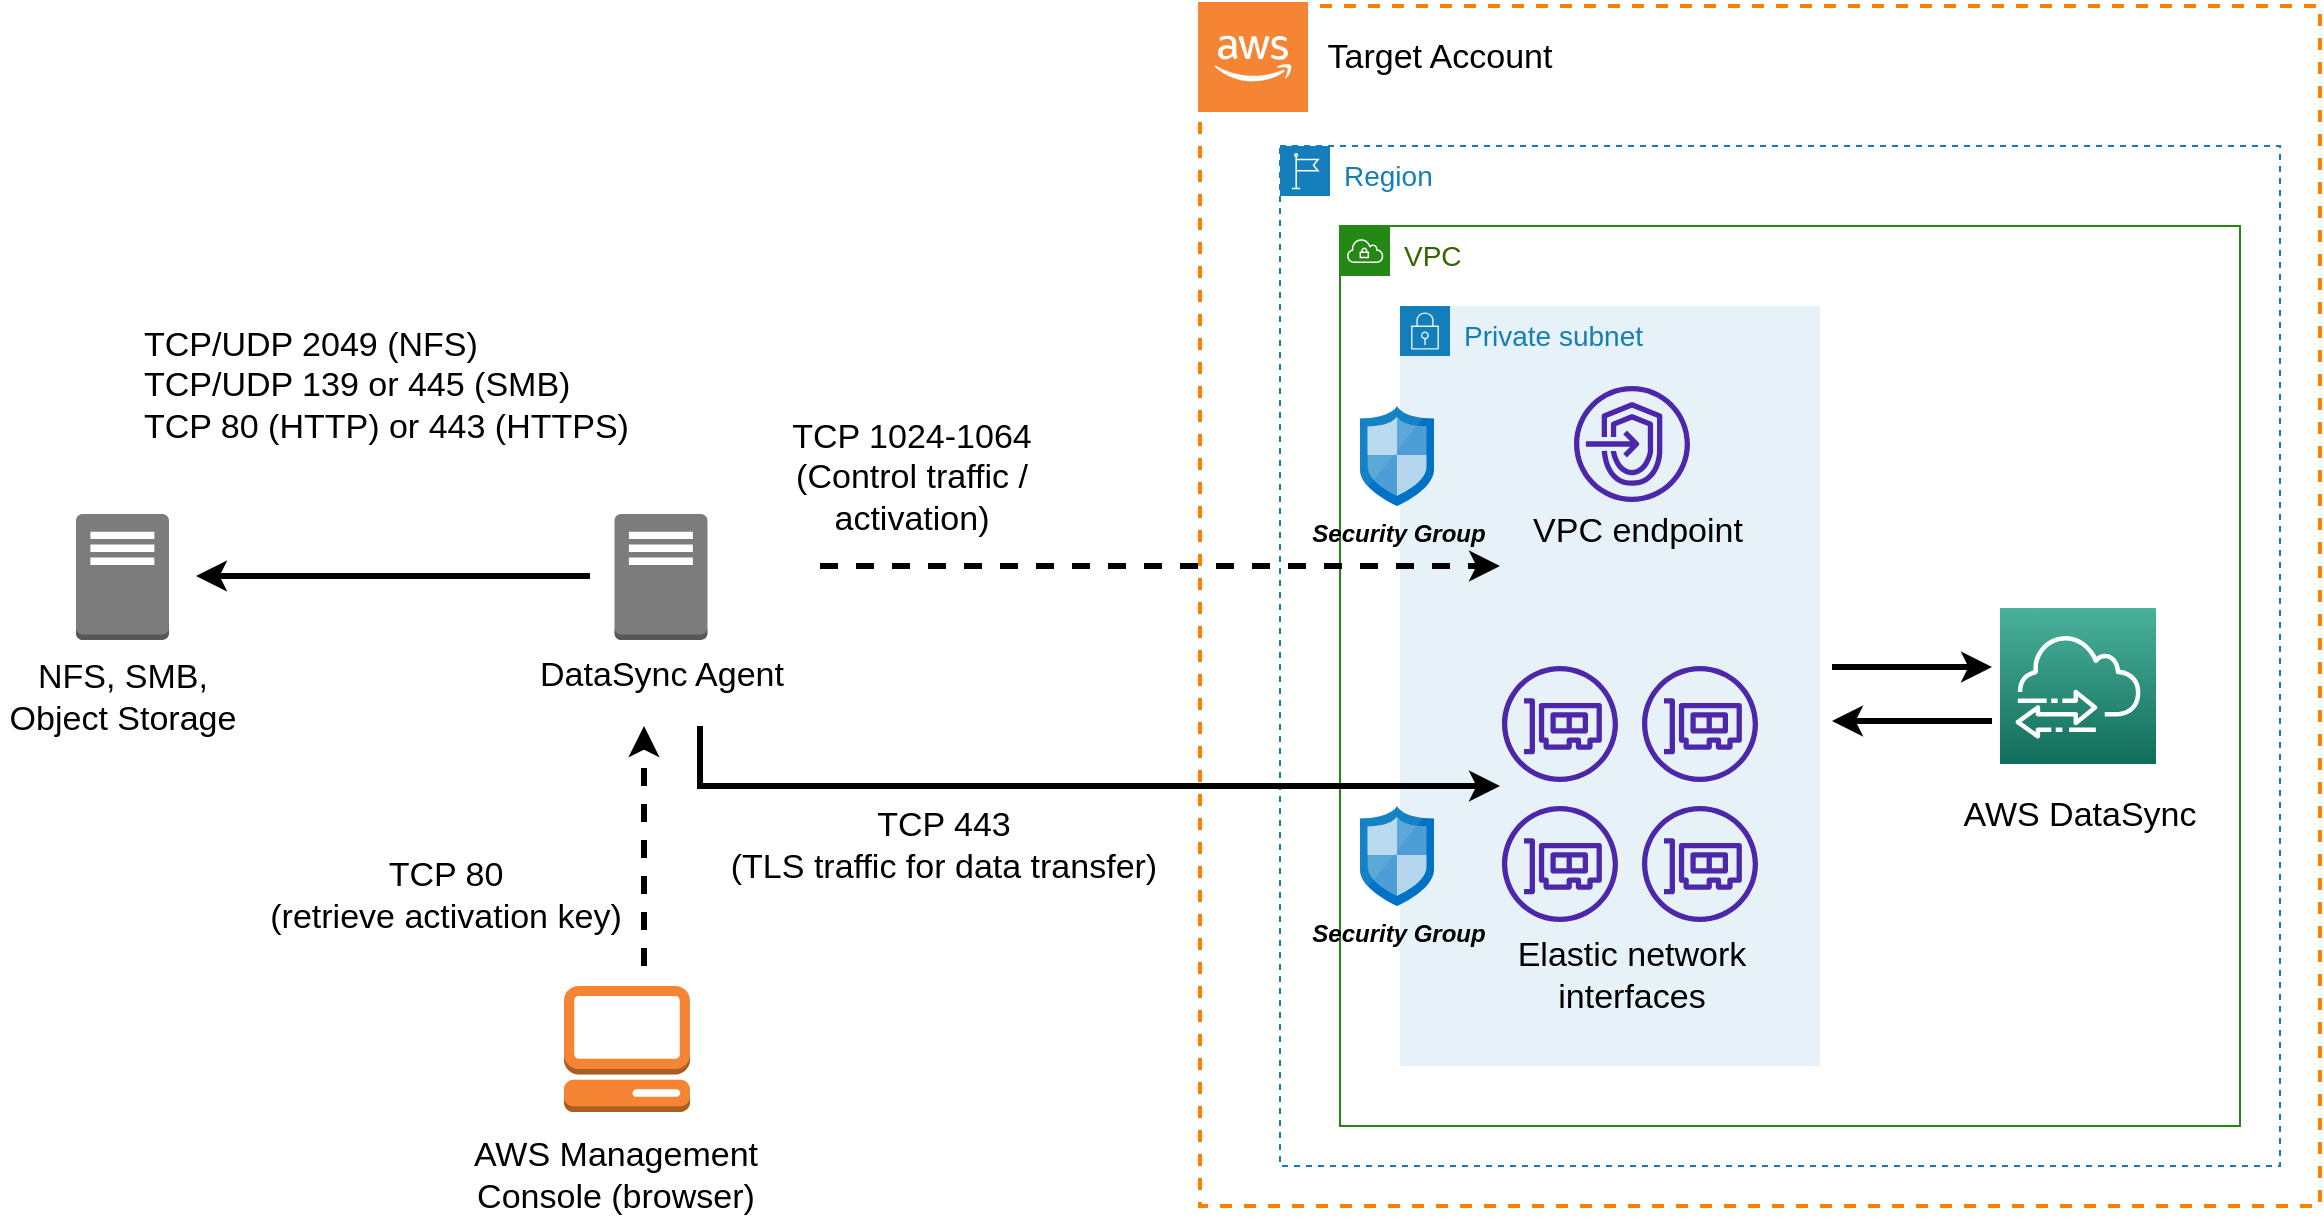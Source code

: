 <mxfile pages="3">
    <diagram id="05wX9ijjc5aB6Zxz0KMn" name="architecture">
        <mxGraphModel dx="2658" dy="1212" grid="1" gridSize="10" guides="1" tooltips="1" connect="1" arrows="1" fold="1" page="1" pageScale="1" pageWidth="1100" pageHeight="850" math="0" shadow="0">
            <root>
                <mxCell id="0"/>
                <mxCell id="1" parent="0"/>
                <mxCell id="NI9GjElGR6kd14NHDcv2-35" value="" style="rounded=0;whiteSpace=wrap;html=1;dashed=1;fontSize=14;fontColor=#336600;strokeColor=#FF8000;strokeWidth=2;" parent="1" vertex="1">
                    <mxGeometry x="400" y="140" width="560" height="600" as="geometry"/>
                </mxCell>
                <mxCell id="NI9GjElGR6kd14NHDcv2-8" value="&lt;font style=&quot;font-size: 14px&quot;&gt;Private subnet&lt;/font&gt;" style="points=[[0,0],[0.25,0],[0.5,0],[0.75,0],[1,0],[1,0.25],[1,0.5],[1,0.75],[1,1],[0.75,1],[0.5,1],[0.25,1],[0,1],[0,0.75],[0,0.5],[0,0.25]];outlineConnect=0;gradientColor=none;html=1;whiteSpace=wrap;fontSize=12;fontStyle=0;container=1;pointerEvents=0;collapsible=0;recursiveResize=0;shape=mxgraph.aws4.group;grIcon=mxgraph.aws4.group_security_group;grStroke=0;strokeColor=#147EBA;fillColor=#E6F2F8;verticalAlign=top;align=left;spacingLeft=30;fontColor=#147EBA;dashed=0;" parent="1" vertex="1">
                    <mxGeometry x="500" y="290" width="210" height="380" as="geometry"/>
                </mxCell>
                <mxCell id="NI9GjElGR6kd14NHDcv2-9" value="" style="sketch=0;outlineConnect=0;fontColor=#232F3E;gradientColor=none;fillColor=#4D27AA;strokeColor=none;dashed=0;verticalLabelPosition=bottom;verticalAlign=top;align=center;html=1;fontSize=12;fontStyle=0;aspect=fixed;pointerEvents=1;shape=mxgraph.aws4.endpoints;" parent="NI9GjElGR6kd14NHDcv2-8" vertex="1">
                    <mxGeometry x="87" y="40" width="58" height="58" as="geometry"/>
                </mxCell>
                <mxCell id="NI9GjElGR6kd14NHDcv2-10" value="" style="sketch=0;outlineConnect=0;fontColor=#232F3E;gradientColor=none;fillColor=#4D27AA;strokeColor=none;dashed=0;verticalLabelPosition=bottom;verticalAlign=top;align=center;html=1;fontSize=12;fontStyle=0;aspect=fixed;pointerEvents=1;shape=mxgraph.aws4.elastic_network_interface;" parent="NI9GjElGR6kd14NHDcv2-8" vertex="1">
                    <mxGeometry x="51" y="180" width="58" height="58" as="geometry"/>
                </mxCell>
                <mxCell id="NI9GjElGR6kd14NHDcv2-11" value="" style="sketch=0;outlineConnect=0;fontColor=#232F3E;gradientColor=none;fillColor=#4D27AA;strokeColor=none;dashed=0;verticalLabelPosition=bottom;verticalAlign=top;align=center;html=1;fontSize=12;fontStyle=0;aspect=fixed;pointerEvents=1;shape=mxgraph.aws4.elastic_network_interface;" parent="NI9GjElGR6kd14NHDcv2-8" vertex="1">
                    <mxGeometry x="121" y="180" width="58" height="58" as="geometry"/>
                </mxCell>
                <mxCell id="NI9GjElGR6kd14NHDcv2-12" value="" style="sketch=0;outlineConnect=0;fontColor=#232F3E;gradientColor=none;fillColor=#4D27AA;strokeColor=none;dashed=0;verticalLabelPosition=bottom;verticalAlign=top;align=center;html=1;fontSize=12;fontStyle=0;aspect=fixed;pointerEvents=1;shape=mxgraph.aws4.elastic_network_interface;" parent="NI9GjElGR6kd14NHDcv2-8" vertex="1">
                    <mxGeometry x="121" y="250" width="58" height="58" as="geometry"/>
                </mxCell>
                <mxCell id="NI9GjElGR6kd14NHDcv2-13" value="" style="sketch=0;outlineConnect=0;fontColor=#232F3E;gradientColor=none;fillColor=#4D27AA;strokeColor=none;dashed=0;verticalLabelPosition=bottom;verticalAlign=top;align=center;html=1;fontSize=12;fontStyle=0;aspect=fixed;pointerEvents=1;shape=mxgraph.aws4.elastic_network_interface;" parent="NI9GjElGR6kd14NHDcv2-8" vertex="1">
                    <mxGeometry x="51" y="250" width="58" height="58" as="geometry"/>
                </mxCell>
                <mxCell id="NI9GjElGR6kd14NHDcv2-14" value="VPC endpoint" style="text;html=1;strokeColor=none;fillColor=none;align=center;verticalAlign=middle;whiteSpace=wrap;rounded=0;fontSize=17;" parent="NI9GjElGR6kd14NHDcv2-8" vertex="1">
                    <mxGeometry x="59" y="98" width="120" height="30" as="geometry"/>
                </mxCell>
                <mxCell id="NI9GjElGR6kd14NHDcv2-15" value="Elastic network interfaces" style="text;html=1;strokeColor=none;fillColor=none;align=center;verticalAlign=middle;whiteSpace=wrap;rounded=0;fontSize=17;" parent="NI9GjElGR6kd14NHDcv2-8" vertex="1">
                    <mxGeometry x="56" y="320" width="120" height="30" as="geometry"/>
                </mxCell>
                <mxCell id="NI9GjElGR6kd14NHDcv2-1" value="" style="sketch=0;points=[[0,0,0],[0.25,0,0],[0.5,0,0],[0.75,0,0],[1,0,0],[0,1,0],[0.25,1,0],[0.5,1,0],[0.75,1,0],[1,1,0],[0,0.25,0],[0,0.5,0],[0,0.75,0],[1,0.25,0],[1,0.5,0],[1,0.75,0]];outlineConnect=0;fontColor=#232F3E;gradientColor=#4AB29A;gradientDirection=north;fillColor=#116D5B;strokeColor=#ffffff;dashed=0;verticalLabelPosition=bottom;verticalAlign=top;align=center;html=1;fontSize=12;fontStyle=0;aspect=fixed;shape=mxgraph.aws4.resourceIcon;resIcon=mxgraph.aws4.datasync;" parent="1" vertex="1">
                    <mxGeometry x="800" y="441" width="78" height="78" as="geometry"/>
                </mxCell>
                <mxCell id="NI9GjElGR6kd14NHDcv2-3" value="" style="outlineConnect=0;dashed=0;verticalLabelPosition=bottom;verticalAlign=top;align=center;html=1;shape=mxgraph.aws3.cloud_2;fillColor=#F58534;gradientColor=none;strokeColor=#FF8000;" parent="1" vertex="1">
                    <mxGeometry x="399" y="138" width="55" height="55" as="geometry"/>
                </mxCell>
                <mxCell id="NI9GjElGR6kd14NHDcv2-4" value="" style="outlineConnect=0;dashed=0;verticalLabelPosition=bottom;verticalAlign=top;align=center;html=1;shape=mxgraph.aws3.traditional_server;fillColor=#7D7C7C;gradientColor=none;strokeColor=#FF8000;" parent="1" vertex="1">
                    <mxGeometry x="107.25" y="394" width="46.5" height="63" as="geometry"/>
                </mxCell>
                <mxCell id="NI9GjElGR6kd14NHDcv2-6" value="" style="outlineConnect=0;dashed=0;verticalLabelPosition=bottom;verticalAlign=top;align=center;html=1;shape=mxgraph.aws3.traditional_server;fillColor=#7D7C7C;gradientColor=none;strokeColor=#FF8000;" parent="1" vertex="1">
                    <mxGeometry x="-162" y="394" width="46.5" height="63" as="geometry"/>
                </mxCell>
                <mxCell id="NI9GjElGR6kd14NHDcv2-7" value="&lt;font style=&quot;font-size: 14px&quot;&gt;Region&lt;/font&gt;" style="points=[[0,0],[0.25,0],[0.5,0],[0.75,0],[1,0],[1,0.25],[1,0.5],[1,0.75],[1,1],[0.75,1],[0.5,1],[0.25,1],[0,1],[0,0.75],[0,0.5],[0,0.25]];outlineConnect=0;gradientColor=none;html=1;whiteSpace=wrap;fontSize=12;fontStyle=0;container=1;pointerEvents=0;collapsible=0;recursiveResize=0;shape=mxgraph.aws4.group;grIcon=mxgraph.aws4.group_region;strokeColor=#147EBA;fillColor=none;verticalAlign=top;align=left;spacingLeft=30;fontColor=#147EBA;dashed=1;" parent="1" vertex="1">
                    <mxGeometry x="440" y="210" width="500" height="510" as="geometry"/>
                </mxCell>
                <mxCell id="NI9GjElGR6kd14NHDcv2-16" value="AWS DataSync" style="text;html=1;strokeColor=none;fillColor=none;align=center;verticalAlign=middle;whiteSpace=wrap;rounded=0;fontSize=17;" parent="1" vertex="1">
                    <mxGeometry x="780" y="530" width="120" height="30" as="geometry"/>
                </mxCell>
                <mxCell id="NI9GjElGR6kd14NHDcv2-17" value="&lt;font style=&quot;font-size: 14px&quot; color=&quot;#336600&quot;&gt;VPC&lt;/font&gt;" style="points=[[0,0],[0.25,0],[0.5,0],[0.75,0],[1,0],[1,0.25],[1,0.5],[1,0.75],[1,1],[0.75,1],[0.5,1],[0.25,1],[0,1],[0,0.75],[0,0.5],[0,0.25]];outlineConnect=0;gradientColor=none;html=1;whiteSpace=wrap;fontSize=12;fontStyle=0;container=1;pointerEvents=0;collapsible=0;recursiveResize=0;shape=mxgraph.aws4.group;grIcon=mxgraph.aws4.group_vpc;strokeColor=#248814;fillColor=none;verticalAlign=top;align=left;spacingLeft=30;fontColor=#AAB7B8;dashed=0;" parent="1" vertex="1">
                    <mxGeometry x="470" y="250" width="450" height="450" as="geometry"/>
                </mxCell>
                <mxCell id="NI9GjElGR6kd14NHDcv2-19" value="" style="endArrow=classic;html=1;rounded=0;fontSize=24;horizontal=0;strokeWidth=3;" parent="NI9GjElGR6kd14NHDcv2-17" edge="1">
                    <mxGeometry width="50" height="50" relative="1" as="geometry">
                        <mxPoint x="246" y="220.5" as="sourcePoint"/>
                        <mxPoint x="326" y="220.5" as="targetPoint"/>
                    </mxGeometry>
                </mxCell>
                <mxCell id="NI9GjElGR6kd14NHDcv2-21" value="" style="endArrow=classic;html=1;rounded=0;fontSize=24;horizontal=0;strokeWidth=3;" parent="NI9GjElGR6kd14NHDcv2-17" edge="1">
                    <mxGeometry width="50" height="50" relative="1" as="geometry">
                        <mxPoint x="326" y="247.5" as="sourcePoint"/>
                        <mxPoint x="246" y="247.5" as="targetPoint"/>
                    </mxGeometry>
                </mxCell>
                <mxCell id="pCL3woI36Ood2CXl4xwt-1" value="&lt;b&gt;&lt;i&gt;Security Group&lt;/i&gt;&lt;/b&gt;" style="sketch=0;aspect=fixed;html=1;points=[];align=center;image;fontSize=12;image=img/lib/mscae/Network_Security_Groups_Classic.svg;labelBackgroundColor=none;" parent="NI9GjElGR6kd14NHDcv2-17" vertex="1">
                    <mxGeometry x="10" y="290" width="37" height="50" as="geometry"/>
                </mxCell>
                <mxCell id="NI9GjElGR6kd14NHDcv2-23" value="" style="outlineConnect=0;dashed=0;verticalLabelPosition=bottom;verticalAlign=top;align=center;html=1;shape=mxgraph.aws3.management_console;fillColor=#F58534;gradientColor=none;fontSize=24;strokeColor=#FF8000;strokeWidth=2;" parent="1" vertex="1">
                    <mxGeometry x="82" y="630" width="63" height="63" as="geometry"/>
                </mxCell>
                <mxCell id="NI9GjElGR6kd14NHDcv2-24" value="AWS Management Console (browser)" style="text;html=1;strokeColor=none;fillColor=none;align=center;verticalAlign=middle;whiteSpace=wrap;rounded=0;fontSize=17;" parent="1" vertex="1">
                    <mxGeometry x="32" y="710" width="151.5" height="30" as="geometry"/>
                </mxCell>
                <mxCell id="NI9GjElGR6kd14NHDcv2-25" value="DataSync Agent" style="text;html=1;strokeColor=none;fillColor=none;align=center;verticalAlign=middle;whiteSpace=wrap;rounded=0;fontSize=17;" parent="1" vertex="1">
                    <mxGeometry x="54.75" y="460" width="151.5" height="30" as="geometry"/>
                </mxCell>
                <mxCell id="NI9GjElGR6kd14NHDcv2-26" value="NFS, SMB, Object Storage" style="text;html=1;strokeColor=none;fillColor=none;align=center;verticalAlign=middle;whiteSpace=wrap;rounded=0;fontSize=17;" parent="1" vertex="1">
                    <mxGeometry x="-200" y="471" width="122.5" height="30" as="geometry"/>
                </mxCell>
                <mxCell id="NI9GjElGR6kd14NHDcv2-27" value="" style="endArrow=classic;html=1;rounded=0;fontSize=24;horizontal=0;strokeWidth=3;" parent="1" edge="1">
                    <mxGeometry width="50" height="50" relative="1" as="geometry">
                        <mxPoint x="95" y="425" as="sourcePoint"/>
                        <mxPoint x="-102" y="425" as="targetPoint"/>
                    </mxGeometry>
                </mxCell>
                <mxCell id="NI9GjElGR6kd14NHDcv2-28" value="" style="endArrow=classic;html=1;rounded=0;fontSize=24;horizontal=0;strokeWidth=3;" parent="1" edge="1">
                    <mxGeometry width="50" height="50" relative="1" as="geometry">
                        <mxPoint x="150" y="500" as="sourcePoint"/>
                        <mxPoint x="550" y="530" as="targetPoint"/>
                        <Array as="points">
                            <mxPoint x="150" y="530"/>
                        </Array>
                    </mxGeometry>
                </mxCell>
                <mxCell id="NI9GjElGR6kd14NHDcv2-29" value="" style="endArrow=classic;html=1;rounded=0;fontSize=24;horizontal=0;strokeWidth=3;dashed=1;" parent="1" edge="1">
                    <mxGeometry width="50" height="50" relative="1" as="geometry">
                        <mxPoint x="210" y="420" as="sourcePoint"/>
                        <mxPoint x="550" y="420" as="targetPoint"/>
                    </mxGeometry>
                </mxCell>
                <mxCell id="NI9GjElGR6kd14NHDcv2-30" value="" style="endArrow=classic;html=1;rounded=0;fontSize=24;horizontal=0;strokeWidth=3;dashed=1;" parent="1" edge="1">
                    <mxGeometry width="50" height="50" relative="1" as="geometry">
                        <mxPoint x="122" y="620" as="sourcePoint"/>
                        <mxPoint x="122" y="500" as="targetPoint"/>
                    </mxGeometry>
                </mxCell>
                <mxCell id="NI9GjElGR6kd14NHDcv2-31" value="TCP/UDP 2049 (NFS)&lt;br&gt;TCP/UDP 139 or 445 (SMB)&lt;br&gt;TCP 80 (HTTP) or 443 (HTTPS)" style="text;html=1;strokeColor=none;fillColor=none;align=left;verticalAlign=middle;whiteSpace=wrap;rounded=0;fontSize=17;" parent="1" vertex="1">
                    <mxGeometry x="-130" y="290" width="260" height="80" as="geometry"/>
                </mxCell>
                <mxCell id="NI9GjElGR6kd14NHDcv2-32" value="TCP 80&lt;br&gt;(retrieve activation key)" style="text;html=1;strokeColor=none;fillColor=none;align=center;verticalAlign=middle;whiteSpace=wrap;rounded=0;fontSize=17;" parent="1" vertex="1">
                    <mxGeometry x="-78" y="570" width="201.5" height="30" as="geometry"/>
                </mxCell>
                <mxCell id="NI9GjElGR6kd14NHDcv2-33" value="TCP 443&lt;br&gt;(TLS traffic for data transfer)" style="text;html=1;strokeColor=none;fillColor=none;align=center;verticalAlign=middle;whiteSpace=wrap;rounded=0;fontSize=17;" parent="1" vertex="1">
                    <mxGeometry x="162.75" y="545" width="217.5" height="30" as="geometry"/>
                </mxCell>
                <mxCell id="NI9GjElGR6kd14NHDcv2-34" value="TCP 1024-1064&lt;br&gt;(Control traffic / activation)" style="text;html=1;strokeColor=none;fillColor=none;align=center;verticalAlign=middle;whiteSpace=wrap;rounded=0;fontSize=17;" parent="1" vertex="1">
                    <mxGeometry x="164.5" y="361" width="181.5" height="30" as="geometry"/>
                </mxCell>
                <mxCell id="NI9GjElGR6kd14NHDcv2-37" value="Target Account" style="text;html=1;strokeColor=none;fillColor=none;align=center;verticalAlign=middle;whiteSpace=wrap;rounded=0;fontSize=17;" parent="1" vertex="1">
                    <mxGeometry x="460" y="150.5" width="120" height="30" as="geometry"/>
                </mxCell>
                <mxCell id="pCL3woI36Ood2CXl4xwt-2" value="&lt;b&gt;&lt;i&gt;Security Group&lt;/i&gt;&lt;/b&gt;" style="sketch=0;aspect=fixed;html=1;points=[];align=center;image;fontSize=12;image=img/lib/mscae/Network_Security_Groups_Classic.svg;labelBackgroundColor=none;" parent="1" vertex="1">
                    <mxGeometry x="480" y="340" width="37" height="50" as="geometry"/>
                </mxCell>
            </root>
        </mxGraphModel>
    </diagram>
    <diagram id="jEY5_pHb9O2eoG7kAAM1" name="deployed-resources">
        <mxGraphModel dx="1039" dy="808" grid="1" gridSize="10" guides="1" tooltips="1" connect="1" arrows="1" fold="1" page="1" pageScale="1" pageWidth="1100" pageHeight="850" math="0" shadow="0">
            <root>
                <mxCell id="0"/>
                <mxCell id="1" parent="0"/>
                <mxCell id="i3PuvfMBJfp2N1NuTPOy-1" value="" style="rounded=1;whiteSpace=wrap;html=1;fontSize=20;fillColor=none;arcSize=2;dashed=1;" parent="1" vertex="1">
                    <mxGeometry x="161" y="271" width="879" height="489" as="geometry"/>
                </mxCell>
                <mxCell id="i3PuvfMBJfp2N1NuTPOy-2" value="Deployed Resources" style="rounded=1;whiteSpace=wrap;html=1;fontSize=20;fillColor=none;arcSize=2;dashed=1;labelPosition=center;verticalLabelPosition=bottom;align=center;verticalAlign=top;" parent="1" vertex="1">
                    <mxGeometry x="460" y="290" width="550" height="420" as="geometry"/>
                </mxCell>
                <mxCell id="i3PuvfMBJfp2N1NuTPOy-3" value="Deployment/Target&lt;br style=&quot;font-size: 20px;&quot;&gt;Account" style="outlineConnect=0;dashed=0;verticalLabelPosition=middle;verticalAlign=middle;align=left;html=1;shape=mxgraph.aws3.cloud_2;fillColor=#F58534;gradientColor=none;labelPosition=right;fontSize=20;" parent="1" vertex="1">
                    <mxGeometry x="160" y="270" width="60" height="60" as="geometry"/>
                </mxCell>
                <mxCell id="i3PuvfMBJfp2N1NuTPOy-4" value="Deploy" style="edgeStyle=orthogonalEdgeStyle;rounded=0;orthogonalLoop=1;jettySize=auto;html=1;entryX=0;entryY=0.5;entryDx=0;entryDy=0;fontSize=20;" parent="1" source="i3PuvfMBJfp2N1NuTPOy-5" target="i3PuvfMBJfp2N1NuTPOy-2" edge="1">
                    <mxGeometry relative="1" as="geometry"/>
                </mxCell>
                <mxCell id="i3PuvfMBJfp2N1NuTPOy-5" value="MDAA/CDK" style="sketch=0;points=[[0,0,0],[0.25,0,0],[0.5,0,0],[0.75,0,0],[1,0,0],[0,1,0],[0.25,1,0],[0.5,1,0],[0.75,1,0],[1,1,0],[0,0.25,0],[0,0.5,0],[0,0.75,0],[1,0.25,0],[1,0.5,0],[1,0.75,0]];outlineConnect=0;fontColor=#232F3E;gradientColor=#4D72F3;gradientDirection=north;fillColor=#3334B9;strokeColor=#ffffff;dashed=0;verticalLabelPosition=bottom;verticalAlign=top;align=center;html=1;fontSize=20;fontStyle=0;aspect=fixed;shape=mxgraph.aws4.resourceIcon;resIcon=mxgraph.aws4.cloud_development_kit;" parent="1" vertex="1">
                    <mxGeometry x="220" y="460" width="78" height="78" as="geometry"/>
                </mxCell>
                <mxCell id="i3PuvfMBJfp2N1NuTPOy-6" value="" style="edgeStyle=orthogonalEdgeStyle;rounded=0;orthogonalLoop=1;jettySize=auto;html=1;fontSize=16;entryX=0.5;entryY=0;entryDx=0;entryDy=0;entryPerimeter=0;" parent="1" target="i3PuvfMBJfp2N1NuTPOy-13" edge="1">
                    <mxGeometry relative="1" as="geometry">
                        <mxPoint x="680" y="530" as="sourcePoint"/>
                        <mxPoint x="677" y="529" as="targetPoint"/>
                    </mxGeometry>
                </mxCell>
                <mxCell id="i3PuvfMBJfp2N1NuTPOy-7" style="edgeStyle=none;rounded=0;orthogonalLoop=1;jettySize=auto;html=1;entryX=0;entryY=0.5;entryDx=0;entryDy=0;entryPerimeter=0;fontSize=16;" parent="1" source="i3PuvfMBJfp2N1NuTPOy-8" target="i3PuvfMBJfp2N1NuTPOy-12" edge="1">
                    <mxGeometry relative="1" as="geometry">
                        <Array as="points">
                            <mxPoint x="771" y="459"/>
                            <mxPoint x="771" y="359"/>
                        </Array>
                    </mxGeometry>
                </mxCell>
                <mxCell id="i3PuvfMBJfp2N1NuTPOy-8" value="&lt;font style=&quot;font-size: 16px&quot;&gt;DataSync Task&lt;/font&gt;" style="sketch=0;points=[[0,0,0],[0.25,0,0],[0.5,0,0],[0.75,0,0],[1,0,0],[0,1,0],[0.25,1,0],[0.5,1,0],[0.75,1,0],[1,1,0],[0,0.25,0],[0,0.5,0],[0,0.75,0],[1,0.25,0],[1,0.5,0],[1,0.75,0]];outlineConnect=0;fontColor=#232F3E;gradientColor=#4AB29A;gradientDirection=north;fillColor=#116D5B;strokeColor=#ffffff;dashed=0;verticalLabelPosition=bottom;verticalAlign=top;align=center;html=1;fontSize=12;fontStyle=0;aspect=fixed;shape=mxgraph.aws4.resourceIcon;resIcon=mxgraph.aws4.datasync;" parent="1" vertex="1">
                    <mxGeometry x="641" y="420" width="78" height="78" as="geometry"/>
                </mxCell>
                <mxCell id="i3PuvfMBJfp2N1NuTPOy-9" style="edgeStyle=none;rounded=0;orthogonalLoop=1;jettySize=auto;html=1;entryX=0;entryY=0.5;entryDx=0;entryDy=0;fontSize=16;endArrow=none;endFill=0;" parent="1" source="i3PuvfMBJfp2N1NuTPOy-10" target="i3PuvfMBJfp2N1NuTPOy-18" edge="1">
                    <mxGeometry relative="1" as="geometry"/>
                </mxCell>
                <mxCell id="i3PuvfMBJfp2N1NuTPOy-10" value="&lt;font style=&quot;font-size: 16px&quot;&gt;DataSync Location&lt;/font&gt;" style="sketch=0;points=[[0,0,0],[0.25,0,0],[0.5,0,0],[0.75,0,0],[1,0,0],[0,1,0],[0.25,1,0],[0.5,1,0],[0.75,1,0],[1,1,0],[0,0.25,0],[0,0.5,0],[0,0.75,0],[1,0.25,0],[1,0.5,0],[1,0.75,0]];outlineConnect=0;fontColor=#232F3E;gradientColor=#4AB29A;gradientDirection=north;fillColor=#116D5B;strokeColor=#ffffff;dashed=0;verticalLabelPosition=bottom;verticalAlign=top;align=center;html=1;fontSize=12;fontStyle=0;aspect=fixed;shape=mxgraph.aws4.resourceIcon;resIcon=mxgraph.aws4.datasync;" parent="1" vertex="1">
                    <mxGeometry x="851" y="540" width="78" height="78" as="geometry"/>
                </mxCell>
                <mxCell id="i3PuvfMBJfp2N1NuTPOy-11" style="edgeStyle=none;rounded=0;orthogonalLoop=1;jettySize=auto;html=1;fontSize=16;endArrow=none;endFill=0;" parent="1" source="i3PuvfMBJfp2N1NuTPOy-12" target="i3PuvfMBJfp2N1NuTPOy-17" edge="1">
                    <mxGeometry relative="1" as="geometry"/>
                </mxCell>
                <mxCell id="i3PuvfMBJfp2N1NuTPOy-12" value="&lt;font style=&quot;font-size: 16px&quot;&gt;DataSync Agent&lt;br&gt;Activation/Registration&lt;/font&gt;" style="sketch=0;points=[[0,0,0],[0.25,0,0],[0.5,0,0],[0.75,0,0],[1,0,0],[0,1,0],[0.25,1,0],[0.5,1,0],[0.75,1,0],[1,1,0],[0,0.25,0],[0,0.5,0],[0,0.75,0],[1,0.25,0],[1,0.5,0],[1,0.75,0]];outlineConnect=0;fontColor=#232F3E;gradientColor=#4AB29A;gradientDirection=north;fillColor=#116D5B;strokeColor=#ffffff;dashed=0;verticalLabelPosition=bottom;verticalAlign=top;align=center;html=1;fontSize=12;fontStyle=0;aspect=fixed;shape=mxgraph.aws4.resourceIcon;resIcon=mxgraph.aws4.datasync;" parent="1" vertex="1">
                    <mxGeometry x="843" y="320" width="78" height="78" as="geometry"/>
                </mxCell>
                <mxCell id="i3PuvfMBJfp2N1NuTPOy-13" value="&lt;font style=&quot;font-size: 16px&quot;&gt;Task Log Group&lt;/font&gt;" style="sketch=0;points=[[0,0,0],[0.25,0,0],[0.5,0,0],[0.75,0,0],[1,0,0],[0,1,0],[0.25,1,0],[0.5,1,0],[0.75,1,0],[1,1,0],[0,0.25,0],[0,0.5,0],[0,0.75,0],[1,0.25,0],[1,0.5,0],[1,0.75,0]];points=[[0,0,0],[0.25,0,0],[0.5,0,0],[0.75,0,0],[1,0,0],[0,1,0],[0.25,1,0],[0.5,1,0],[0.75,1,0],[1,1,0],[0,0.25,0],[0,0.5,0],[0,0.75,0],[1,0.25,0],[1,0.5,0],[1,0.75,0]];outlineConnect=0;fontColor=#232F3E;gradientColor=#F34482;gradientDirection=north;fillColor=#BC1356;strokeColor=#ffffff;dashed=0;verticalLabelPosition=bottom;verticalAlign=top;align=center;html=1;fontSize=12;fontStyle=0;aspect=fixed;shape=mxgraph.aws4.resourceIcon;resIcon=mxgraph.aws4.cloudwatch_2;" parent="1" vertex="1">
                    <mxGeometry x="641" y="590" width="78" height="78" as="geometry"/>
                </mxCell>
                <mxCell id="i3PuvfMBJfp2N1NuTPOy-14" value="" style="edgeStyle=orthogonalEdgeStyle;rounded=0;orthogonalLoop=1;jettySize=auto;html=1;fontSize=16;entryX=0;entryY=0.5;entryDx=0;entryDy=0;entryPerimeter=0;" parent="1" source="i3PuvfMBJfp2N1NuTPOy-8" target="i3PuvfMBJfp2N1NuTPOy-10" edge="1">
                    <mxGeometry relative="1" as="geometry">
                        <mxPoint x="690" y="540" as="sourcePoint"/>
                        <mxPoint x="690" y="600" as="targetPoint"/>
                        <Array as="points">
                            <mxPoint x="771" y="459"/>
                            <mxPoint x="771" y="579"/>
                        </Array>
                    </mxGeometry>
                </mxCell>
                <mxCell id="i3PuvfMBJfp2N1NuTPOy-15" style="edgeStyle=none;rounded=0;orthogonalLoop=1;jettySize=auto;html=1;entryX=0;entryY=0.5;entryDx=0;entryDy=0;entryPerimeter=0;fontSize=16;" parent="1" source="i3PuvfMBJfp2N1NuTPOy-16" target="i3PuvfMBJfp2N1NuTPOy-13" edge="1">
                    <mxGeometry relative="1" as="geometry"/>
                </mxCell>
                <mxCell id="i3PuvfMBJfp2N1NuTPOy-16" value="&lt;font style=&quot;font-size: 16px&quot;&gt;Encryption Key&lt;/font&gt;" style="sketch=0;points=[[0,0,0],[0.25,0,0],[0.5,0,0],[0.75,0,0],[1,0,0],[0,1,0],[0.25,1,0],[0.5,1,0],[0.75,1,0],[1,1,0],[0,0.25,0],[0,0.5,0],[0,0.75,0],[1,0.25,0],[1,0.5,0],[1,0.75,0]];outlineConnect=0;fontColor=#232F3E;gradientColor=#F54749;gradientDirection=north;fillColor=#C7131F;strokeColor=#ffffff;dashed=0;verticalLabelPosition=bottom;verticalAlign=top;align=center;html=1;fontSize=12;fontStyle=0;aspect=fixed;shape=mxgraph.aws4.resourceIcon;resIcon=mxgraph.aws4.key_management_service;" parent="1" vertex="1">
                    <mxGeometry x="490" y="590" width="78" height="78" as="geometry"/>
                </mxCell>
                <mxCell id="i3PuvfMBJfp2N1NuTPOy-17" value="DataSync&lt;br&gt;Agent" style="rounded=0;whiteSpace=wrap;html=1;fontSize=16;" parent="1" vertex="1">
                    <mxGeometry x="1120" y="323.5" width="120" height="71" as="geometry"/>
                </mxCell>
                <mxCell id="i3PuvfMBJfp2N1NuTPOy-18" value="NFS/SMB/&lt;br&gt;Object Storage" style="rounded=0;whiteSpace=wrap;html=1;fontSize=16;" parent="1" vertex="1">
                    <mxGeometry x="1120" y="543.5" width="120" height="71" as="geometry"/>
                </mxCell>
            </root>
        </mxGraphModel>
    </diagram>
    <diagram name="pre-deployment-tasks" id="y2_UYl2bLeEda_jaje2I">
        <mxGraphModel dx="2658" dy="1212" grid="1" gridSize="10" guides="1" tooltips="1" connect="1" arrows="1" fold="1" page="1" pageScale="1" pageWidth="1100" pageHeight="850" math="0" shadow="0">
            <root>
                <mxCell id="HhIcscz_2EKFJdzdpr1k-0"/>
                <mxCell id="HhIcscz_2EKFJdzdpr1k-1" parent="HhIcscz_2EKFJdzdpr1k-0"/>
                <mxCell id="WGIsmHiBAaebYPPu0h8d-0" value="" style="rounded=0;whiteSpace=wrap;html=1;dashed=1;fontSize=14;fontColor=#336600;strokeColor=#FF8000;strokeWidth=2;" parent="HhIcscz_2EKFJdzdpr1k-1" vertex="1">
                    <mxGeometry x="401" y="244" width="519" height="296" as="geometry"/>
                </mxCell>
                <mxCell id="WGIsmHiBAaebYPPu0h8d-1" value="" style="outlineConnect=0;dashed=0;verticalLabelPosition=bottom;verticalAlign=top;align=center;html=1;shape=mxgraph.aws3.cloud_2;fillColor=#F58534;gradientColor=none;strokeColor=#FF8000;" parent="HhIcscz_2EKFJdzdpr1k-1" vertex="1">
                    <mxGeometry x="400" y="242" width="40" height="40" as="geometry"/>
                </mxCell>
                <mxCell id="HhIcscz_2EKFJdzdpr1k-3" value="&lt;font style=&quot;font-size: 14px&quot;&gt;Private subnet&lt;/font&gt;" style="points=[[0,0],[0.25,0],[0.5,0],[0.75,0],[1,0],[1,0.25],[1,0.5],[1,0.75],[1,1],[0.75,1],[0.5,1],[0.25,1],[0,1],[0,0.75],[0,0.5],[0,0.25]];outlineConnect=0;gradientColor=none;html=1;whiteSpace=wrap;fontSize=12;fontStyle=0;container=1;pointerEvents=0;collapsible=0;recursiveResize=0;shape=mxgraph.aws4.group;grIcon=mxgraph.aws4.group_security_group;grStroke=0;strokeColor=#147EBA;fillColor=#E6F2F8;verticalAlign=top;align=left;spacingLeft=30;fontColor=#147EBA;dashed=0;" parent="HhIcscz_2EKFJdzdpr1k-1" vertex="1">
                    <mxGeometry x="480" y="332" width="210" height="170" as="geometry"/>
                </mxCell>
                <mxCell id="HhIcscz_2EKFJdzdpr1k-4" value="" style="sketch=0;outlineConnect=0;fontColor=#232F3E;gradientColor=none;fillColor=#4D27AA;strokeColor=none;dashed=0;verticalLabelPosition=bottom;verticalAlign=top;align=center;html=1;fontSize=12;fontStyle=0;aspect=fixed;pointerEvents=1;shape=mxgraph.aws4.endpoints;" parent="HhIcscz_2EKFJdzdpr1k-3" vertex="1">
                    <mxGeometry x="87" y="40" width="58" height="58" as="geometry"/>
                </mxCell>
                <mxCell id="HhIcscz_2EKFJdzdpr1k-9" value="VPC endpoint" style="text;html=1;strokeColor=none;fillColor=none;align=center;verticalAlign=middle;whiteSpace=wrap;rounded=0;fontSize=17;" parent="HhIcscz_2EKFJdzdpr1k-3" vertex="1">
                    <mxGeometry x="30" y="98" width="180" height="30" as="geometry"/>
                </mxCell>
                <mxCell id="HhIcscz_2EKFJdzdpr1k-11" value="" style="sketch=0;points=[[0,0,0],[0.25,0,0],[0.5,0,0],[0.75,0,0],[1,0,0],[0,1,0],[0.25,1,0],[0.5,1,0],[0.75,1,0],[1,1,0],[0,0.25,0],[0,0.5,0],[0,0.75,0],[1,0.25,0],[1,0.5,0],[1,0.75,0]];outlineConnect=0;fontColor=#232F3E;gradientColor=#4AB29A;gradientDirection=north;fillColor=#116D5B;strokeColor=#ffffff;dashed=0;verticalLabelPosition=bottom;verticalAlign=top;align=center;html=1;fontSize=12;fontStyle=0;aspect=fixed;shape=mxgraph.aws4.resourceIcon;resIcon=mxgraph.aws4.datasync;" parent="HhIcscz_2EKFJdzdpr1k-1" vertex="1">
                    <mxGeometry x="774" y="358.5" width="78" height="78" as="geometry"/>
                </mxCell>
                <mxCell id="HhIcscz_2EKFJdzdpr1k-16" value="AWS DataSync" style="text;html=1;strokeColor=none;fillColor=none;align=center;verticalAlign=middle;whiteSpace=wrap;rounded=0;fontSize=17;" parent="HhIcscz_2EKFJdzdpr1k-1" vertex="1">
                    <mxGeometry x="754" y="447.5" width="120" height="30" as="geometry"/>
                </mxCell>
                <mxCell id="HhIcscz_2EKFJdzdpr1k-17" value="&lt;font style=&quot;font-size: 14px&quot; color=&quot;#336600&quot;&gt;VPC&lt;/font&gt;" style="points=[[0,0],[0.25,0],[0.5,0],[0.75,0],[1,0],[1,0.25],[1,0.5],[1,0.75],[1,1],[0.75,1],[0.5,1],[0.25,1],[0,1],[0,0.75],[0,0.5],[0,0.25]];outlineConnect=0;gradientColor=none;html=1;whiteSpace=wrap;fontSize=12;fontStyle=0;container=1;pointerEvents=0;collapsible=0;recursiveResize=0;shape=mxgraph.aws4.group;grIcon=mxgraph.aws4.group_vpc;strokeColor=#248814;fillColor=none;verticalAlign=top;align=left;spacingLeft=30;fontColor=#AAB7B8;dashed=0;" parent="HhIcscz_2EKFJdzdpr1k-1" vertex="1">
                    <mxGeometry x="450" y="292" width="450" height="230" as="geometry"/>
                </mxCell>
                <mxCell id="HhIcscz_2EKFJdzdpr1k-18" value="" style="endArrow=classic;html=1;rounded=0;fontSize=24;horizontal=0;strokeWidth=3;" parent="HhIcscz_2EKFJdzdpr1k-17" edge="1">
                    <mxGeometry width="50" height="50" relative="1" as="geometry">
                        <mxPoint x="240" y="96" as="sourcePoint"/>
                        <mxPoint x="320" y="96" as="targetPoint"/>
                    </mxGeometry>
                </mxCell>
                <mxCell id="HhIcscz_2EKFJdzdpr1k-19" value="" style="endArrow=classic;html=1;rounded=0;fontSize=24;horizontal=0;strokeWidth=3;" parent="HhIcscz_2EKFJdzdpr1k-17" edge="1">
                    <mxGeometry width="50" height="50" relative="1" as="geometry">
                        <mxPoint x="320" y="123" as="sourcePoint"/>
                        <mxPoint x="240" y="123" as="targetPoint"/>
                    </mxGeometry>
                </mxCell>
                <mxCell id="YyxVT--fBTo6sbPbPBiZ-11" value="IP address&lt;br&gt;x.x.x.x" style="text;html=1;strokeColor=none;fillColor=none;align=center;verticalAlign=middle;whiteSpace=wrap;rounded=0;fontSize=17;fontStyle=2" parent="HhIcscz_2EKFJdzdpr1k-17" vertex="1">
                    <mxGeometry x="-10" y="178" width="121.5" height="30" as="geometry"/>
                </mxCell>
                <mxCell id="HhIcscz_2EKFJdzdpr1k-24" value="" style="endArrow=classic;html=1;rounded=0;fontSize=24;horizontal=0;strokeWidth=3;edgeStyle=orthogonalEdgeStyle;curved=1;" parent="HhIcscz_2EKFJdzdpr1k-1" edge="1">
                    <mxGeometry width="50" height="50" relative="1" as="geometry">
                        <mxPoint x="230" y="720" as="sourcePoint"/>
                        <mxPoint x="30" y="470" as="targetPoint"/>
                    </mxGeometry>
                </mxCell>
                <mxCell id="HhIcscz_2EKFJdzdpr1k-31" value="Deploy agent host" style="text;html=1;strokeColor=none;fillColor=none;align=center;verticalAlign=middle;whiteSpace=wrap;rounded=0;fontSize=17;fontStyle=3" parent="HhIcscz_2EKFJdzdpr1k-1" vertex="1">
                    <mxGeometry x="-110" y="624" width="181.5" height="30" as="geometry"/>
                </mxCell>
                <mxCell id="YyxVT--fBTo6sbPbPBiZ-1" style="edgeStyle=orthogonalEdgeStyle;rounded=0;orthogonalLoop=1;jettySize=auto;html=1;exitX=0.5;exitY=1;exitDx=0;exitDy=0;" parent="HhIcscz_2EKFJdzdpr1k-1" source="HhIcscz_2EKFJdzdpr1k-17" target="HhIcscz_2EKFJdzdpr1k-17" edge="1">
                    <mxGeometry relative="1" as="geometry"/>
                </mxCell>
                <mxCell id="YyxVT--fBTo6sbPbPBiZ-4" value="" style="group" parent="HhIcscz_2EKFJdzdpr1k-1" vertex="1" connectable="0">
                    <mxGeometry x="550" y="650" width="150" height="140" as="geometry"/>
                </mxCell>
                <mxCell id="YyxVT--fBTo6sbPbPBiZ-0" value="" style="shape=note;whiteSpace=wrap;html=1;backgroundOutline=1;darkOpacity=0.05;" parent="YyxVT--fBTo6sbPbPBiZ-4" vertex="1">
                    <mxGeometry x="22.87" width="127.13" height="90" as="geometry"/>
                </mxCell>
                <mxCell id="YyxVT--fBTo6sbPbPBiZ-2" value="YAML configuration file" style="text;html=1;strokeColor=none;fillColor=none;align=center;verticalAlign=middle;whiteSpace=wrap;rounded=0;fontSize=17;" parent="YyxVT--fBTo6sbPbPBiZ-4" vertex="1">
                    <mxGeometry x="22.87" y="110" width="125.75" height="30" as="geometry"/>
                </mxCell>
                <mxCell id="YyxVT--fBTo6sbPbPBiZ-23" value="&lt;font face=&quot;Courier New&quot; style=&quot;font-size: 13px;&quot;&gt;activationKey:&lt;/font&gt;" style="text;html=1;strokeColor=none;fillColor=none;align=center;verticalAlign=middle;whiteSpace=wrap;rounded=0;fontSize=13;" parent="YyxVT--fBTo6sbPbPBiZ-4" vertex="1">
                    <mxGeometry x="60" y="40" width="60" height="30" as="geometry"/>
                </mxCell>
                <mxCell id="YyxVT--fBTo6sbPbPBiZ-5" value="" style="group" parent="HhIcscz_2EKFJdzdpr1k-1" vertex="1" connectable="0">
                    <mxGeometry x="150" y="700" width="241.5" height="95" as="geometry"/>
                </mxCell>
                <mxCell id="HhIcscz_2EKFJdzdpr1k-21" value="From CLI or AWS Management Console (browser)" style="text;html=1;strokeColor=none;fillColor=none;align=center;verticalAlign=middle;whiteSpace=wrap;rounded=0;fontSize=17;" parent="YyxVT--fBTo6sbPbPBiZ-5" vertex="1">
                    <mxGeometry y="65" width="241.5" height="30" as="geometry"/>
                </mxCell>
                <mxCell id="YyxVT--fBTo6sbPbPBiZ-3" value="" style="verticalLabelPosition=bottom;html=1;verticalAlign=top;align=center;strokeColor=none;fillColor=#00BEF2;shape=mxgraph.azure.user;" parent="YyxVT--fBTo6sbPbPBiZ-5" vertex="1">
                    <mxGeometry x="97" width="47.5" height="50" as="geometry"/>
                </mxCell>
                <mxCell id="YyxVT--fBTo6sbPbPBiZ-7" value="&lt;font style=&quot;font-size: 17px&quot;&gt;&lt;i&gt;&lt;b&gt;1&lt;/b&gt;&lt;/i&gt;&lt;/font&gt;" style="ellipse;whiteSpace=wrap;html=1;aspect=fixed;" parent="HhIcscz_2EKFJdzdpr1k-1" vertex="1">
                    <mxGeometry y="580" width="40" height="40" as="geometry"/>
                </mxCell>
                <mxCell id="YyxVT--fBTo6sbPbPBiZ-8" value="IP address&lt;br&gt;x.x.x.x" style="text;html=1;strokeColor=none;fillColor=none;align=center;verticalAlign=middle;whiteSpace=wrap;rounded=0;fontSize=17;fontStyle=2" parent="HhIcscz_2EKFJdzdpr1k-1" vertex="1">
                    <mxGeometry x="60" y="364.5" width="121.5" height="30" as="geometry"/>
                </mxCell>
                <mxCell id="YyxVT--fBTo6sbPbPBiZ-9" value="" style="endArrow=classic;html=1;rounded=0;fontSize=24;horizontal=0;strokeWidth=3;edgeStyle=orthogonalEdgeStyle;curved=1;dashed=1;" parent="HhIcscz_2EKFJdzdpr1k-1" edge="1">
                    <mxGeometry width="50" height="50" relative="1" as="geometry">
                        <mxPoint x="70" y="410" as="sourcePoint"/>
                        <mxPoint x="260" y="690" as="targetPoint"/>
                    </mxGeometry>
                </mxCell>
                <mxCell id="YyxVT--fBTo6sbPbPBiZ-10" value="" style="endArrow=classic;html=1;rounded=0;fontSize=24;horizontal=0;strokeWidth=3;exitX=0;exitY=0.5;exitDx=0;exitDy=0;edgeStyle=orthogonalEdgeStyle;curved=1;dashed=1;" parent="HhIcscz_2EKFJdzdpr1k-1" source="HhIcscz_2EKFJdzdpr1k-9" edge="1">
                    <mxGeometry width="50" height="50" relative="1" as="geometry">
                        <mxPoint x="499.9" y="399.92" as="sourcePoint"/>
                        <mxPoint x="260" y="690" as="targetPoint"/>
                    </mxGeometry>
                </mxCell>
                <mxCell id="YyxVT--fBTo6sbPbPBiZ-12" value="&lt;font style=&quot;font-size: 17px&quot;&gt;&lt;i&gt;&lt;b&gt;2&lt;/b&gt;&lt;/i&gt;&lt;/font&gt;" style="ellipse;whiteSpace=wrap;html=1;aspect=fixed;" parent="HhIcscz_2EKFJdzdpr1k-1" vertex="1">
                    <mxGeometry x="240" y="480" width="40" height="40" as="geometry"/>
                </mxCell>
                <mxCell id="YyxVT--fBTo6sbPbPBiZ-13" value="" style="group" parent="HhIcscz_2EKFJdzdpr1k-1" vertex="1" connectable="0">
                    <mxGeometry x="-40" y="361" width="151.5" height="96" as="geometry"/>
                </mxCell>
                <mxCell id="HhIcscz_2EKFJdzdpr1k-13" value="" style="outlineConnect=0;dashed=0;verticalLabelPosition=bottom;verticalAlign=top;align=center;html=1;shape=mxgraph.aws3.traditional_server;fillColor=#7D7C7C;gradientColor=none;strokeColor=#FF8000;" parent="YyxVT--fBTo6sbPbPBiZ-13" vertex="1">
                    <mxGeometry x="52.5" y="-6" width="46.5" height="63" as="geometry"/>
                </mxCell>
                <mxCell id="HhIcscz_2EKFJdzdpr1k-22" value="DataSync&lt;br&gt;Agent" style="text;html=1;strokeColor=none;fillColor=none;align=center;verticalAlign=middle;whiteSpace=wrap;rounded=0;fontSize=17;" parent="YyxVT--fBTo6sbPbPBiZ-13" vertex="1">
                    <mxGeometry y="66" width="151.5" height="30" as="geometry"/>
                </mxCell>
                <mxCell id="YyxVT--fBTo6sbPbPBiZ-14" value="Note down the IP addresses" style="text;html=1;strokeColor=none;fillColor=none;align=left;verticalAlign=middle;whiteSpace=wrap;rounded=0;fontSize=17;fontStyle=3" parent="HhIcscz_2EKFJdzdpr1k-1" vertex="1">
                    <mxGeometry x="220" y="436.5" width="130" height="30" as="geometry"/>
                </mxCell>
                <mxCell id="YyxVT--fBTo6sbPbPBiZ-16" value="" style="endArrow=none;html=1;rounded=0;fontSize=24;horizontal=0;strokeWidth=3;edgeStyle=orthogonalEdgeStyle;curved=1;startArrow=classic;startFill=1;endFill=0;" parent="HhIcscz_2EKFJdzdpr1k-1" edge="1">
                    <mxGeometry width="50" height="50" relative="1" as="geometry">
                        <mxPoint x="250" y="700" as="sourcePoint"/>
                        <mxPoint x="80" y="440" as="targetPoint"/>
                        <Array as="points">
                            <mxPoint x="130" y="700"/>
                            <mxPoint x="130" y="440"/>
                        </Array>
                    </mxGeometry>
                </mxCell>
                <mxCell id="YyxVT--fBTo6sbPbPBiZ-17" value="&lt;font style=&quot;font-size: 17px&quot;&gt;&lt;i&gt;&lt;b&gt;3&lt;/b&gt;&lt;/i&gt;&lt;/font&gt;" style="ellipse;whiteSpace=wrap;html=1;aspect=fixed;" parent="HhIcscz_2EKFJdzdpr1k-1" vertex="1">
                    <mxGeometry x="140" y="520" width="40" height="40" as="geometry"/>
                </mxCell>
                <mxCell id="YyxVT--fBTo6sbPbPBiZ-18" value="Retrieve activation key" style="text;html=1;strokeColor=none;fillColor=none;align=center;verticalAlign=middle;whiteSpace=wrap;rounded=0;fontSize=17;fontStyle=3" parent="HhIcscz_2EKFJdzdpr1k-1" vertex="1">
                    <mxGeometry x="122" y="583" width="111.5" height="30" as="geometry"/>
                </mxCell>
                <mxCell id="YyxVT--fBTo6sbPbPBiZ-20" value="" style="endArrow=classic;html=1;rounded=0;fontSize=24;horizontal=0;strokeWidth=3;" parent="HhIcscz_2EKFJdzdpr1k-1" edge="1">
                    <mxGeometry width="50" height="50" relative="1" as="geometry">
                        <mxPoint x="300" y="720" as="sourcePoint"/>
                        <mxPoint x="560" y="719.5" as="targetPoint"/>
                    </mxGeometry>
                </mxCell>
                <mxCell id="YyxVT--fBTo6sbPbPBiZ-21" value="&lt;font style=&quot;font-size: 17px&quot;&gt;&lt;i&gt;&lt;b&gt;4&lt;/b&gt;&lt;/i&gt;&lt;/font&gt;" style="ellipse;whiteSpace=wrap;html=1;aspect=fixed;" parent="HhIcscz_2EKFJdzdpr1k-1" vertex="1">
                    <mxGeometry x="340.75" y="639" width="40" height="40" as="geometry"/>
                </mxCell>
                <mxCell id="YyxVT--fBTo6sbPbPBiZ-22" value="Use activation key" style="text;html=1;strokeColor=none;fillColor=none;align=center;verticalAlign=middle;whiteSpace=wrap;rounded=0;fontSize=17;fontStyle=3" parent="HhIcscz_2EKFJdzdpr1k-1" vertex="1">
                    <mxGeometry x="310" y="680" width="208.5" height="30" as="geometry"/>
                </mxCell>
                <mxCell id="WGIsmHiBAaebYPPu0h8d-2" value="&lt;span style=&quot;font-style: normal&quot;&gt;Target account&lt;/span&gt;" style="text;html=1;strokeColor=none;fillColor=none;align=center;verticalAlign=middle;whiteSpace=wrap;rounded=0;fontSize=17;fontStyle=2" parent="HhIcscz_2EKFJdzdpr1k-1" vertex="1">
                    <mxGeometry x="440" y="247" width="121.5" height="30" as="geometry"/>
                </mxCell>
                <mxCell id="lp2nXmpC9chGK8uRFU3P-0" value="" style="endArrow=classic;html=1;rounded=0;fontSize=24;horizontal=0;strokeWidth=3;edgeStyle=orthogonalEdgeStyle;curved=1;entryX=0.633;entryY=1.117;entryDx=0;entryDy=0;entryPerimeter=0;" parent="HhIcscz_2EKFJdzdpr1k-1" target="HhIcscz_2EKFJdzdpr1k-16" edge="1">
                    <mxGeometry width="50" height="50" relative="1" as="geometry">
                        <mxPoint x="710" y="710" as="sourcePoint"/>
                        <mxPoint x="840" y="500" as="targetPoint"/>
                    </mxGeometry>
                </mxCell>
                <mxCell id="WGIsmHiBAaebYPPu0h8d-3" value="&lt;font style=&quot;font-size: 17px&quot;&gt;&lt;i&gt;&lt;b&gt;5&lt;/b&gt;&lt;/i&gt;&lt;/font&gt;" style="ellipse;whiteSpace=wrap;html=1;aspect=fixed;" parent="HhIcscz_2EKFJdzdpr1k-1" vertex="1">
                    <mxGeometry x="834" y="590" width="40" height="40" as="geometry"/>
                </mxCell>
                <mxCell id="WGIsmHiBAaebYPPu0h8d-4" value="CAEF use the activation key to register agents with the AWS account" style="text;html=1;strokeColor=none;fillColor=none;align=center;verticalAlign=middle;whiteSpace=wrap;rounded=0;fontSize=17;fontStyle=3" parent="HhIcscz_2EKFJdzdpr1k-1" vertex="1">
                    <mxGeometry x="820" y="639" width="208.5" height="76" as="geometry"/>
                </mxCell>
            </root>
        </mxGraphModel>
    </diagram>
</mxfile>